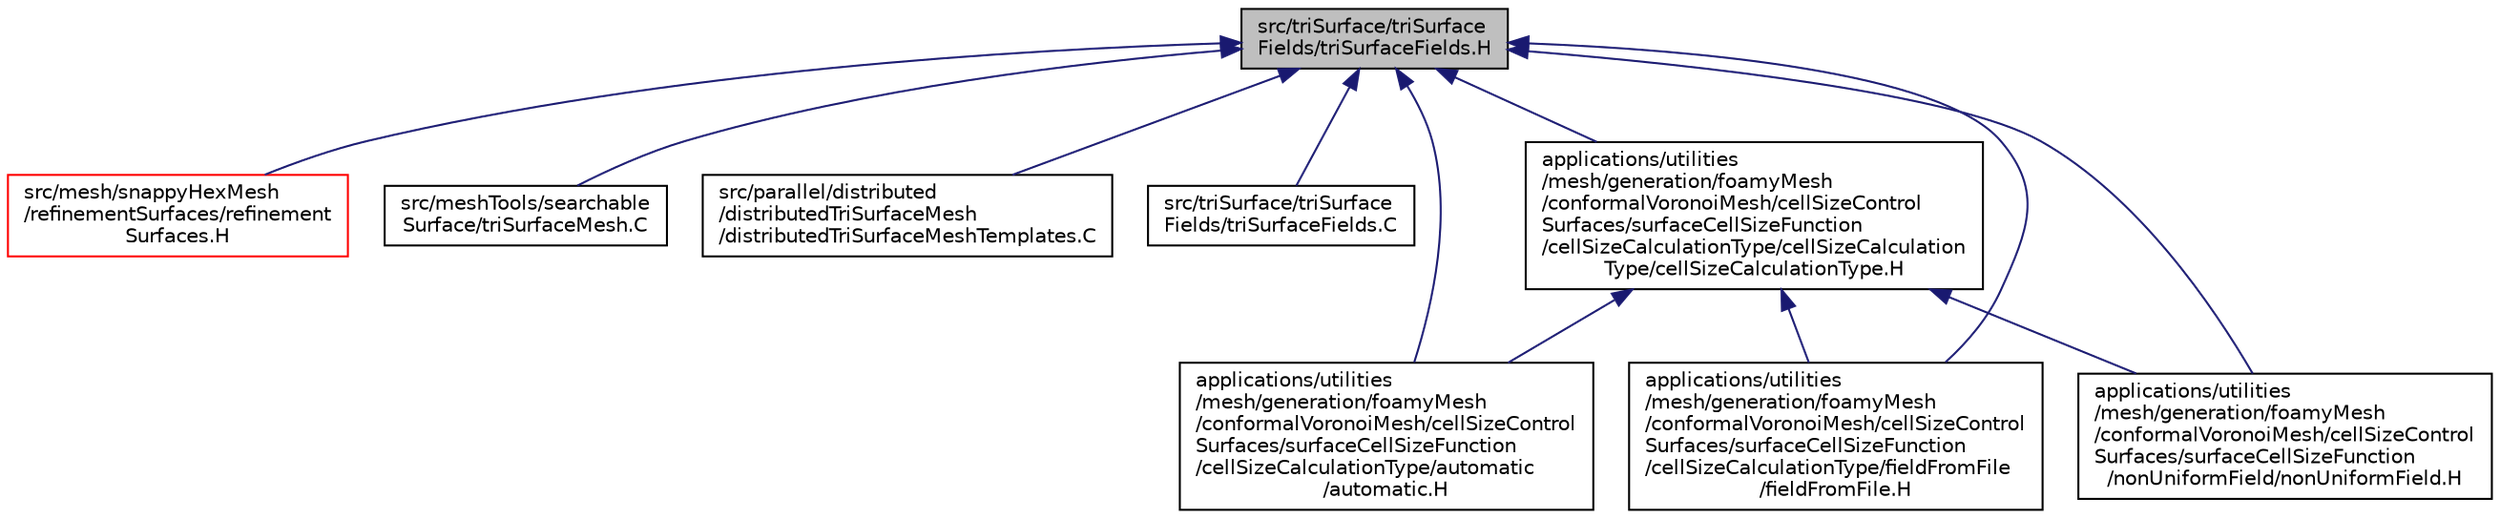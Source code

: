 digraph "src/triSurface/triSurfaceFields/triSurfaceFields.H"
{
  bgcolor="transparent";
  edge [fontname="Helvetica",fontsize="10",labelfontname="Helvetica",labelfontsize="10"];
  node [fontname="Helvetica",fontsize="10",shape=record];
  Node1 [label="src/triSurface/triSurface\lFields/triSurfaceFields.H",height=0.2,width=0.4,color="black", fillcolor="grey75", style="filled", fontcolor="black"];
  Node1 -> Node2 [dir="back",color="midnightblue",fontsize="10",style="solid",fontname="Helvetica"];
  Node2 [label="src/mesh/snappyHexMesh\l/refinementSurfaces/refinement\lSurfaces.H",height=0.2,width=0.4,color="red",URL="$a07411.html"];
  Node1 -> Node3 [dir="back",color="midnightblue",fontsize="10",style="solid",fontname="Helvetica"];
  Node3 [label="src/meshTools/searchable\lSurface/triSurfaceMesh.C",height=0.2,width=0.4,color="black",URL="$a07665.html"];
  Node1 -> Node4 [dir="back",color="midnightblue",fontsize="10",style="solid",fontname="Helvetica"];
  Node4 [label="src/parallel/distributed\l/distributedTriSurfaceMesh\l/distributedTriSurfaceMeshTemplates.C",height=0.2,width=0.4,color="black",URL="$a09473.html"];
  Node1 -> Node5 [dir="back",color="midnightblue",fontsize="10",style="solid",fontname="Helvetica"];
  Node5 [label="src/triSurface/triSurface\lFields/triSurfaceFields.C",height=0.2,width=0.4,color="black",URL="$a10649.html"];
  Node1 -> Node6 [dir="back",color="midnightblue",fontsize="10",style="solid",fontname="Helvetica"];
  Node6 [label="applications/utilities\l/mesh/generation/foamyMesh\l/conformalVoronoiMesh/cellSizeControl\lSurfaces/surfaceCellSizeFunction\l/cellSizeCalculationType/automatic\l/automatic.H",height=0.2,width=0.4,color="black",URL="$a04154.html"];
  Node1 -> Node7 [dir="back",color="midnightblue",fontsize="10",style="solid",fontname="Helvetica"];
  Node7 [label="applications/utilities\l/mesh/generation/foamyMesh\l/conformalVoronoiMesh/cellSizeControl\lSurfaces/surfaceCellSizeFunction\l/cellSizeCalculationType/cellSizeCalculation\lType/cellSizeCalculationType.H",height=0.2,width=0.4,color="black",URL="$a04156.html"];
  Node7 -> Node6 [dir="back",color="midnightblue",fontsize="10",style="solid",fontname="Helvetica"];
  Node7 -> Node8 [dir="back",color="midnightblue",fontsize="10",style="solid",fontname="Helvetica"];
  Node8 [label="applications/utilities\l/mesh/generation/foamyMesh\l/conformalVoronoiMesh/cellSizeControl\lSurfaces/surfaceCellSizeFunction\l/cellSizeCalculationType/fieldFromFile\l/fieldFromFile.H",height=0.2,width=0.4,color="black",URL="$a04158.html"];
  Node7 -> Node9 [dir="back",color="midnightblue",fontsize="10",style="solid",fontname="Helvetica"];
  Node9 [label="applications/utilities\l/mesh/generation/foamyMesh\l/conformalVoronoiMesh/cellSizeControl\lSurfaces/surfaceCellSizeFunction\l/nonUniformField/nonUniformField.H",height=0.2,width=0.4,color="black",URL="$a04160.html"];
  Node1 -> Node8 [dir="back",color="midnightblue",fontsize="10",style="solid",fontname="Helvetica"];
  Node1 -> Node9 [dir="back",color="midnightblue",fontsize="10",style="solid",fontname="Helvetica"];
}
